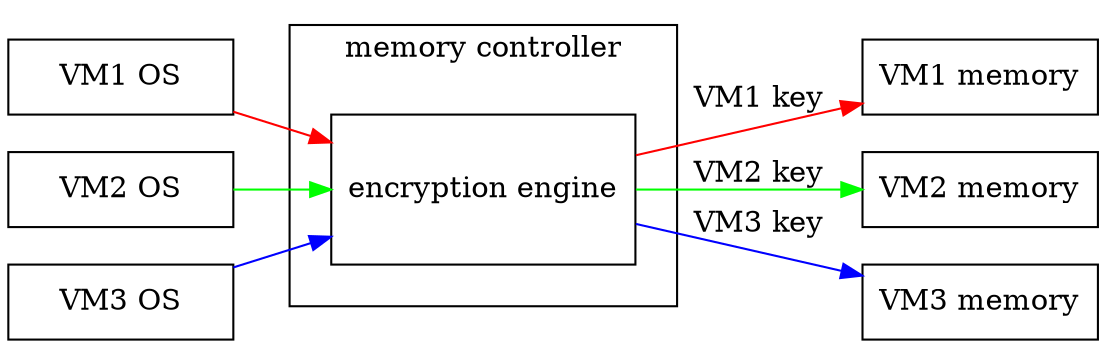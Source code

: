 digraph memory_encryption
{
	node[shape = box; width = 1.5];
	rankdir = LR;

	subgraph cluster0
	{
		label  = "memory controller"; margin = 20;
		encryption_engine[label = "encryption engine"; height = 1];
		
	}
	
	os1[label = "VM1 OS"];
	os2[label = "VM2 OS"];
	os3[label = "VM3 OS"];
	DRAM1[label = "VM1 memory"];
	DRAM2[label = "VM2 memory"];
	DRAM3[label = "VM3 memory"];

	os1 -> encryption_engine[color = red];
	os2 -> encryption_engine[color = green];
	os3 -> encryption_engine[color = blue];
	encryption_engine -> DRAM1[label = "VM1 key"; color = red];
	encryption_engine -> DRAM2[label = "VM2 key"; color = green];
	encryption_engine -> DRAM3[label = "VM3 key"; color = blue];
}